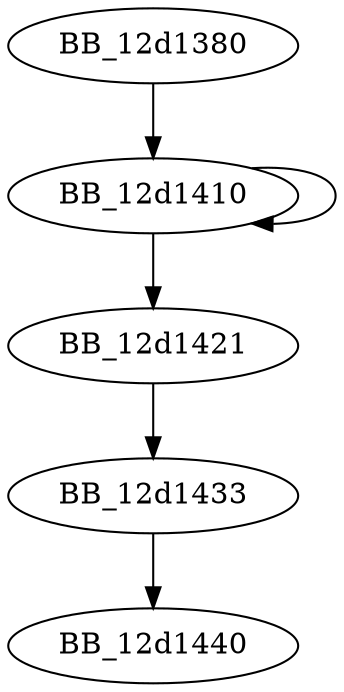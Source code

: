 DiGraph sub_12D1380{
BB_12d1380->BB_12d1410
BB_12d1410->BB_12d1410
BB_12d1410->BB_12d1421
BB_12d1421->BB_12d1433
BB_12d1433->BB_12d1440
}
